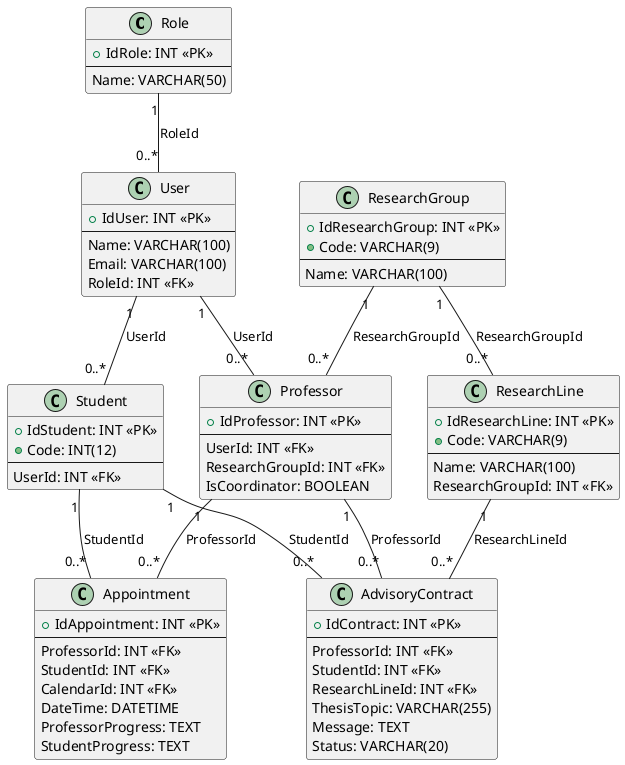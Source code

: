 @startuml

class Role {
    + IdRole: INT <<PK>>
    --
    Name: VARCHAR(50)
}

class User {
    + IdUser: INT <<PK>>
    --
    Name: VARCHAR(100)
    Email: VARCHAR(100)
    RoleId: INT <<FK>>
}

class ResearchGroup {
    + IdResearchGroup: INT <<PK>>
    + Code: VARCHAR(9)
    --
    Name: VARCHAR(100)
}

class ResearchLine {
    + IdResearchLine: INT <<PK>>
    + Code: VARCHAR(9)
    --
    Name: VARCHAR(100)
    ResearchGroupId: INT <<FK>>
}

class Student {
    + IdStudent: INT <<PK>>
    + Code: INT(12)
    --
    UserId: INT <<FK>>
}

class Professor {
    + IdProfessor: INT <<PK>>
    --
    UserId: INT <<FK>>
    ResearchGroupId: INT <<FK>>
    IsCoordinator: BOOLEAN 
}

class Appointment {
    + IdAppointment: INT <<PK>>
    --
    ProfessorId: INT <<FK>>
    StudentId: INT <<FK>>
    CalendarId: INT <<FK>>
    DateTime: DATETIME
    ProfessorProgress: TEXT
    StudentProgress: TEXT
}

class AdvisoryContract {
    + IdContract: INT <<PK>>
    --
    ProfessorId: INT <<FK>>
    StudentId: INT <<FK>>
    ResearchLineId: INT <<FK>>
    ThesisTopic: VARCHAR(255)
    Message: TEXT
    Status: VARCHAR(20)
}

Role "1" -- "0..*" User : "RoleId"
ResearchGroup "1" -- "0..*" ResearchLine : "ResearchGroupId"
User "1" -- "0..*" Student : "UserId"
User "1" -- "0..*" Professor : "UserId"
ResearchGroup "1" -- "0..*" Professor : "ResearchGroupId"
Professor "1" -- "0..*" Appointment : "ProfessorId"
Student "1" -- "0..*" Appointment : "StudentId"
Professor "1" -- "0..*" AdvisoryContract : "ProfessorId"
Student "1" -- "0..*" AdvisoryContract : "StudentId"
ResearchLine "1" -- "0..*" AdvisoryContract : "ResearchLineId"

@enduml
